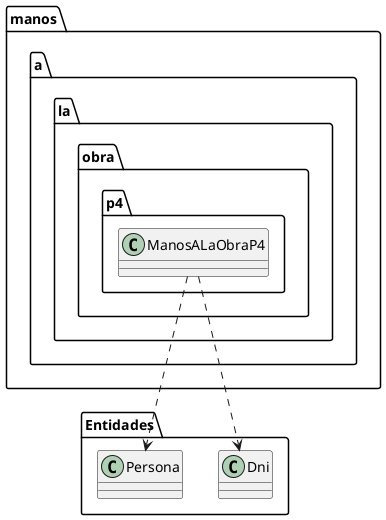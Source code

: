 @startuml
class Entidades.Dni
class Entidades.Persona
class manos.a.la.obra.p4.ManosALaObraP4
manos.a.la.obra.p4.ManosALaObraP4 ..> Entidades.Dni
manos.a.la.obra.p4.ManosALaObraP4 ..> Entidades.Persona
@enduml